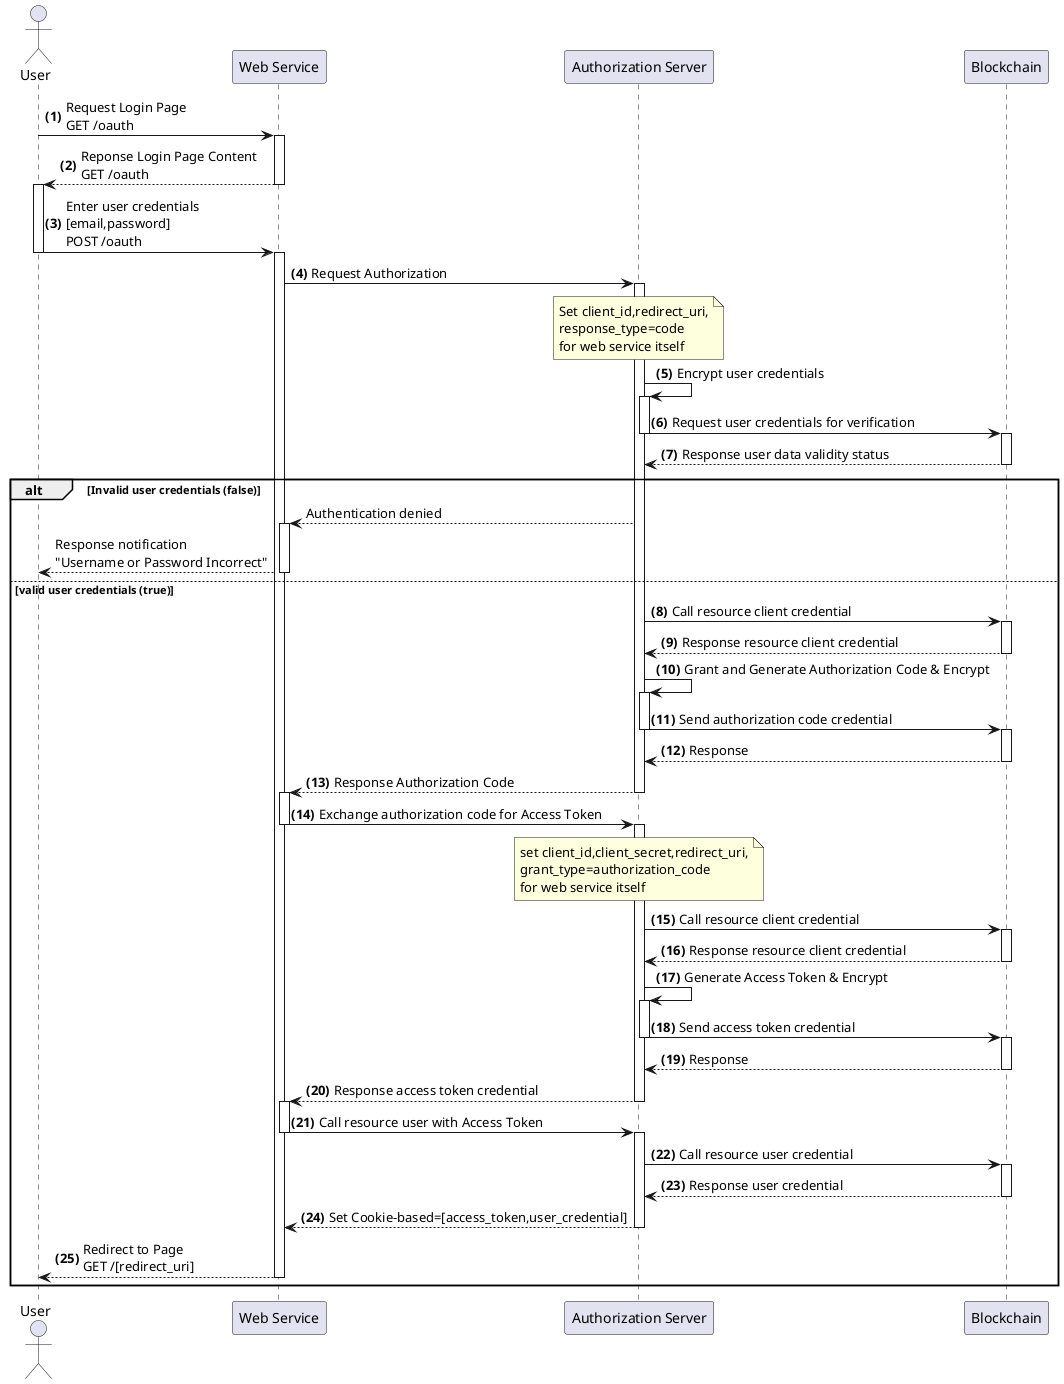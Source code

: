 @startuml
actor User
autonumber "<b>(0)"
"User" -> "Web Service" ++: Request Login Page \nGET /oauth
"Web Service" --> "User" --++: Reponse Login Page Content\nGET /oauth
"User" -> "Web Service" --++: Enter user credentials\n[email,password]\nPOST /oauth
"Web Service" -> "Authorization Server" ++: Request Authorization
note over "Authorization Server": Set client_id,redirect_uri,\nresponse_type=code\nfor web service itself
"Authorization Server" -> "Authorization Server" ++: Encrypt user credentials
"Authorization Server" -> "Blockchain" --++: Request user credentials for verification
"Blockchain" --> "Authorization Server" --: Response user data validity status
alt Invalid user credentials (false)
    autonumber stop
    "Authorization Server" --> "Web Service" ++: Authentication denied
    "Web Service" --> "User" --: Response notification\n"Username or Password Incorrect"
else valid user credentials (true)
    autonumber resume
    "Authorization Server" -> "Blockchain" ++: Call resource client credential
    "Blockchain" --> "Authorization Server" --: Response resource client credential
    "Authorization Server" -> "Authorization Server" ++: Grant and Generate Authorization Code & Encrypt
    "Authorization Server" -> "Blockchain" --++: Send authorization code credential
    "Blockchain" --> "Authorization Server" --: Response 
    "Authorization Server" --> "Web Service" --++: Response Authorization Code
    "Web Service" -> "Authorization Server" --++: Exchange authorization code for Access Token
    note over "Authorization Server": set client_id,client_secret,redirect_uri,\ngrant_type=authorization_code\nfor web service itself
    "Authorization Server" -> "Blockchain" ++: Call resource client credential
    "Blockchain" --> "Authorization Server" --: Response resource client credential
    "Authorization Server" -> "Authorization Server" ++: Generate Access Token & Encrypt
    "Authorization Server" -> "Blockchain" --++: Send access token credential
    "Blockchain" --> "Authorization Server" --: Response 
    "Authorization Server" --> "Web Service" --++: Response access token credential
    "Web Service" -> "Authorization Server" --++: Call resource user with Access Token
    "Authorization Server" -> "Blockchain" ++: Call resource user credential
    "Blockchain" --> "Authorization Server" --: Response user credential
    "Authorization Server" --> "Web Service" --: Set Cookie-based=[access_token,user_credential]
    "Web Service" --> "User" --: Redirect to Page\nGET /[redirect_uri]
end


@enduml


